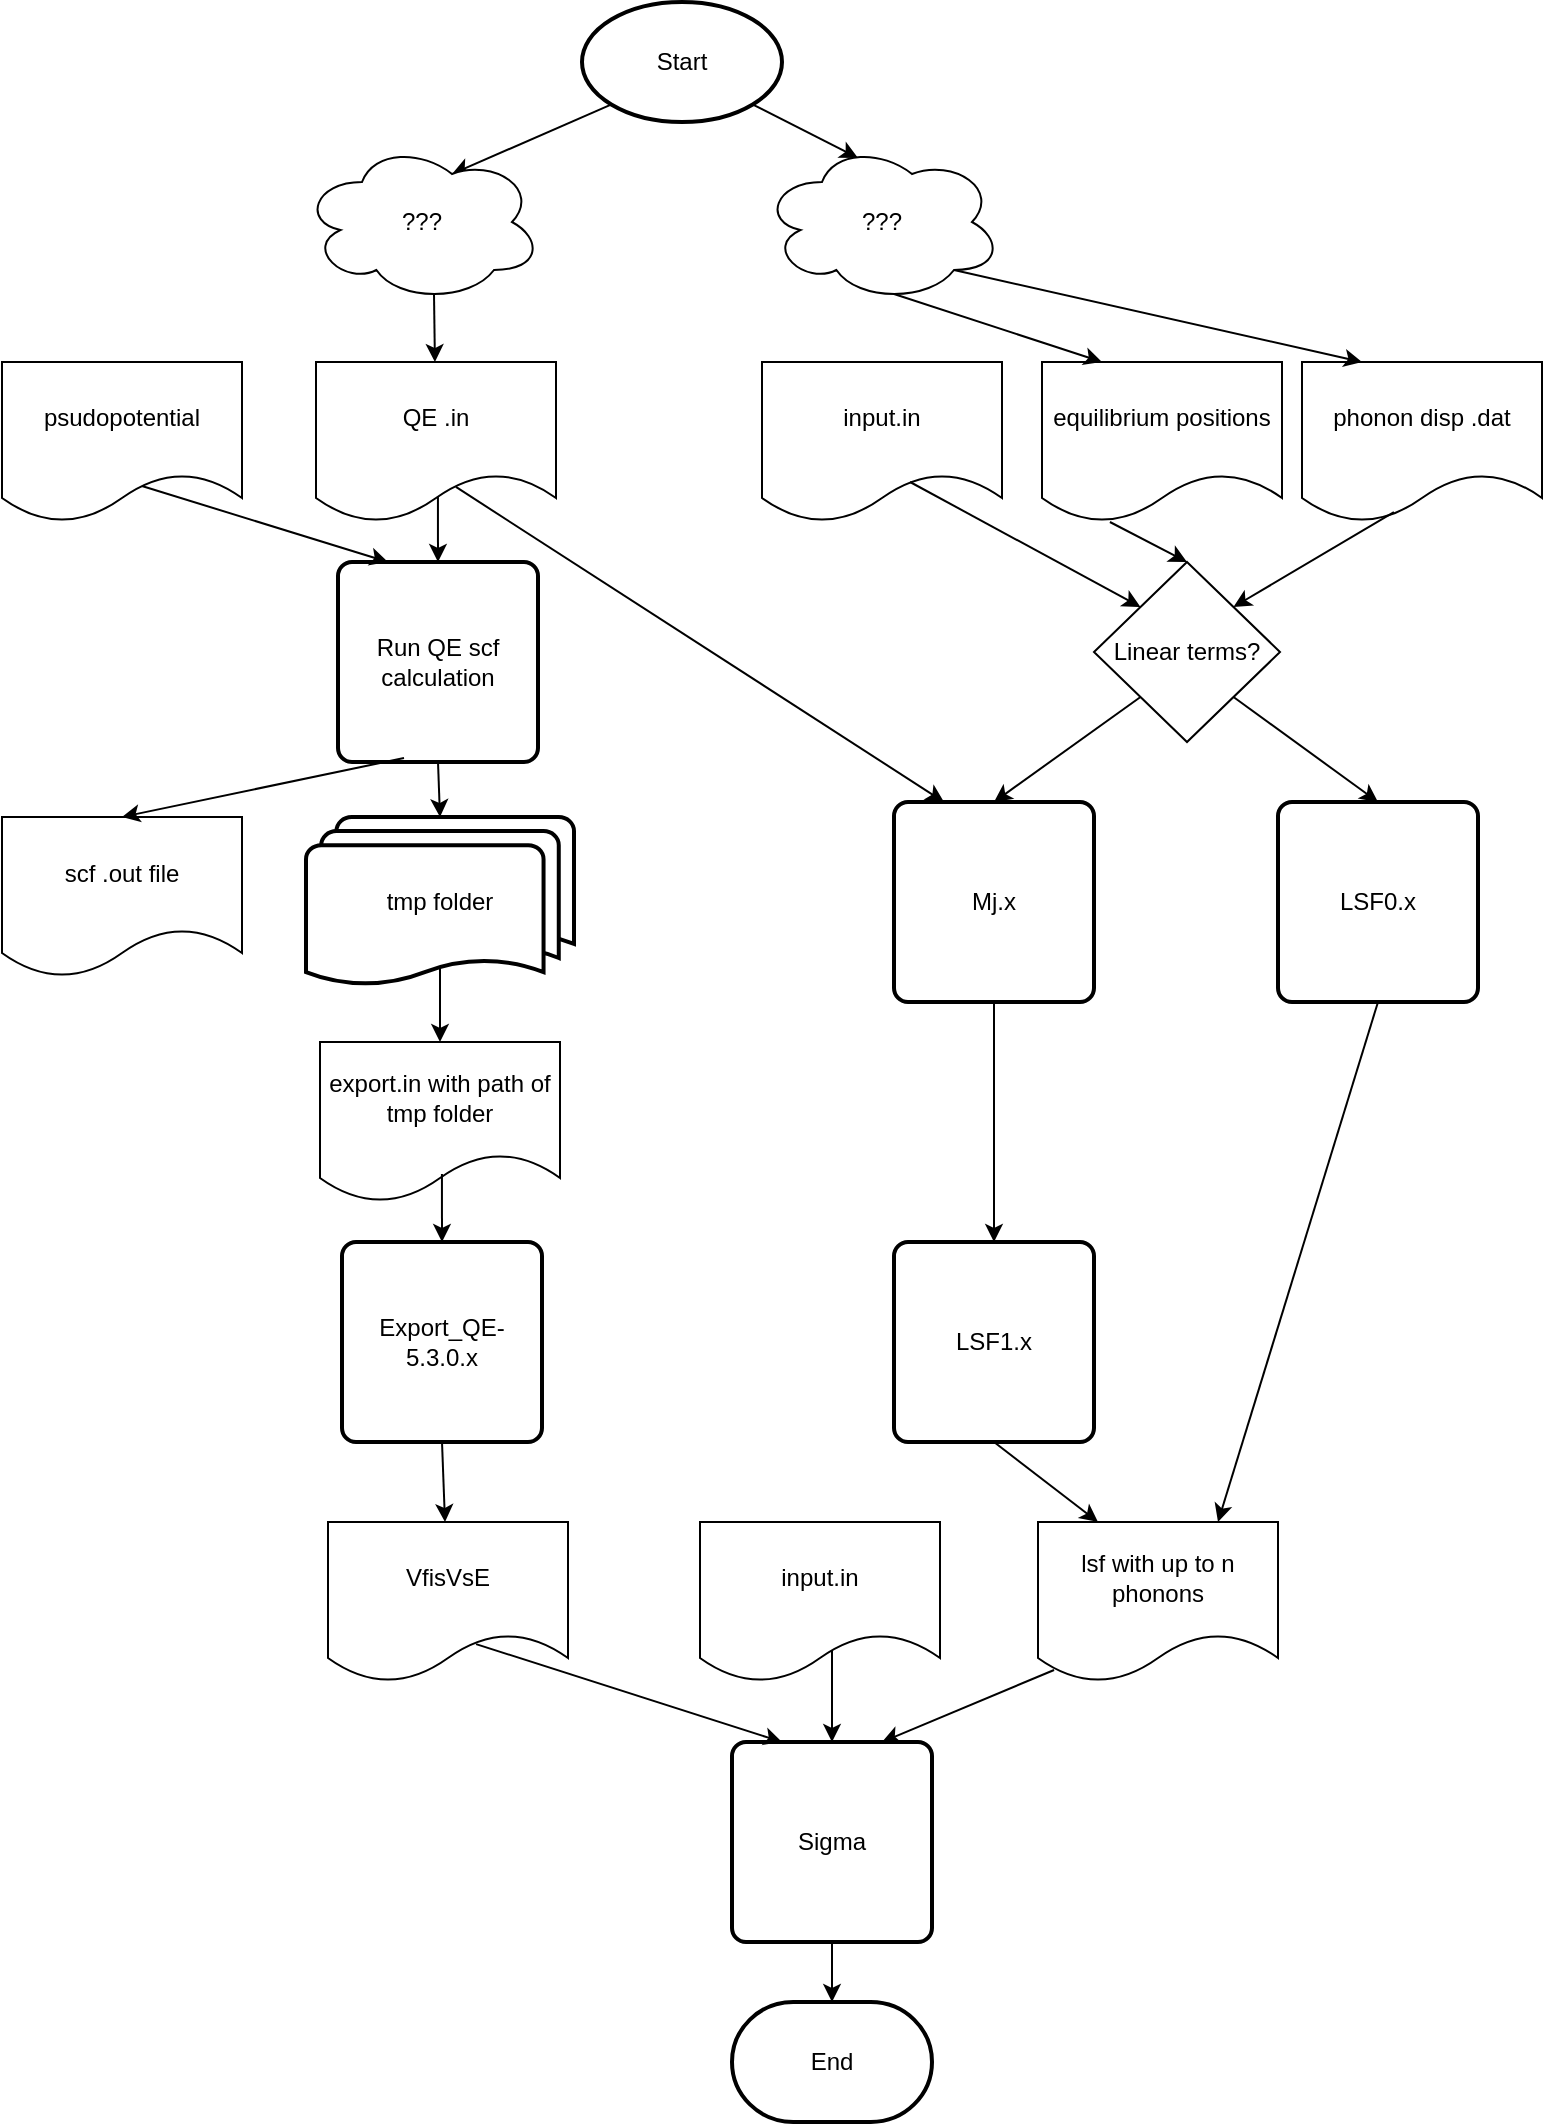 <mxfile version="10.7.8" type="device"><diagram id="pbz85qpjNIBQbs08YSDV" name="Page-1"><mxGraphModel dx="1010" dy="555" grid="1" gridSize="10" guides="1" tooltips="1" connect="1" arrows="1" fold="1" page="1" pageScale="1" pageWidth="850" pageHeight="1100" math="0" shadow="0"><root><mxCell id="0"/><mxCell id="1" parent="0"/><mxCell id="KIt-ZWIIWk0KExdo-3a5-2" value="Start" style="strokeWidth=2;html=1;shape=mxgraph.flowchart.start_1;whiteSpace=wrap;" vertex="1" parent="1"><mxGeometry x="350" y="20" width="100" height="60" as="geometry"/></mxCell><mxCell id="KIt-ZWIIWk0KExdo-3a5-4" value="Run QE scf calculation" style="rounded=1;whiteSpace=wrap;html=1;absoluteArcSize=1;arcSize=14;strokeWidth=2;" vertex="1" parent="1"><mxGeometry x="228" y="300" width="100" height="100" as="geometry"/></mxCell><mxCell id="KIt-ZWIIWk0KExdo-3a5-6" value="" style="endArrow=classic;html=1;exitX=0.145;exitY=0.855;exitDx=0;exitDy=0;exitPerimeter=0;entryX=0.625;entryY=0.2;entryDx=0;entryDy=0;entryPerimeter=0;" edge="1" parent="1" source="KIt-ZWIIWk0KExdo-3a5-2" target="KIt-ZWIIWk0KExdo-3a5-29"><mxGeometry width="50" height="50" relative="1" as="geometry"><mxPoint x="340" y="450" as="sourcePoint"/><mxPoint x="300" y="157" as="targetPoint"/></mxGeometry></mxCell><mxCell id="KIt-ZWIIWk0KExdo-3a5-9" value="scf .out file" style="shape=document;whiteSpace=wrap;html=1;boundedLbl=1;" vertex="1" parent="1"><mxGeometry x="60" y="427.5" width="120" height="80" as="geometry"/></mxCell><mxCell id="KIt-ZWIIWk0KExdo-3a5-11" value="" style="endArrow=classic;html=1;exitX=0.5;exitY=1;exitDx=0;exitDy=0;entryX=0.5;entryY=0;entryDx=0;entryDy=0;entryPerimeter=0;" edge="1" parent="1" source="KIt-ZWIIWk0KExdo-3a5-4" target="KIt-ZWIIWk0KExdo-3a5-13"><mxGeometry width="50" height="50" relative="1" as="geometry"><mxPoint x="170" y="600" as="sourcePoint"/><mxPoint x="410" y="440" as="targetPoint"/></mxGeometry></mxCell><mxCell id="KIt-ZWIIWk0KExdo-3a5-13" value="&lt;div&gt;tmp folder&lt;br&gt;&lt;/div&gt;" style="strokeWidth=2;html=1;shape=mxgraph.flowchart.multi-document;whiteSpace=wrap;" vertex="1" parent="1"><mxGeometry x="212" y="427.5" width="134" height="85" as="geometry"/></mxCell><mxCell id="KIt-ZWIIWk0KExdo-3a5-14" value="" style="endArrow=classic;html=1;entryX=0.5;entryY=0;entryDx=0;entryDy=0;exitX=0.33;exitY=0.98;exitDx=0;exitDy=0;exitPerimeter=0;" edge="1" parent="1" source="KIt-ZWIIWk0KExdo-3a5-4" target="KIt-ZWIIWk0KExdo-3a5-9"><mxGeometry width="50" height="50" relative="1" as="geometry"><mxPoint x="310" y="400" as="sourcePoint"/><mxPoint x="200" y="320" as="targetPoint"/></mxGeometry></mxCell><mxCell id="KIt-ZWIIWk0KExdo-3a5-15" value="export.in with path of tmp folder" style="shape=document;whiteSpace=wrap;html=1;boundedLbl=1;" vertex="1" parent="1"><mxGeometry x="219" y="540" width="120" height="80" as="geometry"/></mxCell><mxCell id="KIt-ZWIIWk0KExdo-3a5-16" value="" style="endArrow=classic;html=1;exitX=0.5;exitY=0.88;exitDx=0;exitDy=0;exitPerimeter=0;entryX=0.5;entryY=0;entryDx=0;entryDy=0;" edge="1" parent="1" source="KIt-ZWIIWk0KExdo-3a5-13" target="KIt-ZWIIWk0KExdo-3a5-15"><mxGeometry width="50" height="50" relative="1" as="geometry"><mxPoint x="360" y="550" as="sourcePoint"/><mxPoint x="250" y="590" as="targetPoint"/></mxGeometry></mxCell><mxCell id="KIt-ZWIIWk0KExdo-3a5-17" value="Export_QE-5.3.0.x" style="rounded=1;whiteSpace=wrap;html=1;absoluteArcSize=1;arcSize=14;strokeWidth=2;" vertex="1" parent="1"><mxGeometry x="230" y="640" width="100" height="100" as="geometry"/></mxCell><mxCell id="KIt-ZWIIWk0KExdo-3a5-24" value="???" style="ellipse;shape=cloud;whiteSpace=wrap;html=1;" vertex="1" parent="1"><mxGeometry x="440" y="90" width="120" height="80" as="geometry"/></mxCell><mxCell id="KIt-ZWIIWk0KExdo-3a5-29" value="???" style="ellipse;shape=cloud;whiteSpace=wrap;html=1;" vertex="1" parent="1"><mxGeometry x="210" y="90" width="120" height="80" as="geometry"/></mxCell><mxCell id="KIt-ZWIIWk0KExdo-3a5-30" value="&lt;div&gt;QE .in&lt;/div&gt;" style="shape=document;whiteSpace=wrap;html=1;boundedLbl=1;" vertex="1" parent="1"><mxGeometry x="217" y="200" width="120" height="80" as="geometry"/></mxCell><mxCell id="KIt-ZWIIWk0KExdo-3a5-31" value="psudopotential" style="shape=document;whiteSpace=wrap;html=1;boundedLbl=1;" vertex="1" parent="1"><mxGeometry x="60" y="200" width="120" height="80" as="geometry"/></mxCell><mxCell id="KIt-ZWIIWk0KExdo-3a5-32" value="" style="endArrow=classic;html=1;exitX=0.55;exitY=0.95;exitDx=0;exitDy=0;exitPerimeter=0;" edge="1" parent="1" source="KIt-ZWIIWk0KExdo-3a5-29" target="KIt-ZWIIWk0KExdo-3a5-30"><mxGeometry width="50" height="50" relative="1" as="geometry"><mxPoint x="150" y="270" as="sourcePoint"/><mxPoint x="200" y="220" as="targetPoint"/></mxGeometry></mxCell><mxCell id="KIt-ZWIIWk0KExdo-3a5-33" value="" style="endArrow=classic;html=1;entryX=0.25;entryY=0;entryDx=0;entryDy=0;exitX=0.583;exitY=0.775;exitDx=0;exitDy=0;exitPerimeter=0;" edge="1" parent="1" source="KIt-ZWIIWk0KExdo-3a5-31" target="KIt-ZWIIWk0KExdo-3a5-4"><mxGeometry width="50" height="50" relative="1" as="geometry"><mxPoint x="248" y="350" as="sourcePoint"/><mxPoint x="220" y="420" as="targetPoint"/></mxGeometry></mxCell><mxCell id="KIt-ZWIIWk0KExdo-3a5-34" value="" style="endArrow=classic;html=1;exitX=0.508;exitY=0.844;exitDx=0;exitDy=0;exitPerimeter=0;entryX=0.5;entryY=0;entryDx=0;entryDy=0;" edge="1" parent="1" source="KIt-ZWIIWk0KExdo-3a5-30" target="KIt-ZWIIWk0KExdo-3a5-4"><mxGeometry width="50" height="50" relative="1" as="geometry"><mxPoint x="410" y="470" as="sourcePoint"/><mxPoint x="460" y="420" as="targetPoint"/></mxGeometry></mxCell><mxCell id="KIt-ZWIIWk0KExdo-3a5-35" value="equilibrium positions" style="shape=document;whiteSpace=wrap;html=1;boundedLbl=1;" vertex="1" parent="1"><mxGeometry x="580" y="200" width="120" height="80" as="geometry"/></mxCell><mxCell id="KIt-ZWIIWk0KExdo-3a5-36" value="phonon disp .dat" style="shape=document;whiteSpace=wrap;html=1;boundedLbl=1;" vertex="1" parent="1"><mxGeometry x="710" y="200" width="120" height="80" as="geometry"/></mxCell><mxCell id="KIt-ZWIIWk0KExdo-3a5-37" value="" style="endArrow=classic;html=1;exitX=0.8;exitY=0.8;exitDx=0;exitDy=0;exitPerimeter=0;entryX=0.25;entryY=0;entryDx=0;entryDy=0;" edge="1" parent="1" source="KIt-ZWIIWk0KExdo-3a5-24" target="KIt-ZWIIWk0KExdo-3a5-36"><mxGeometry width="50" height="50" relative="1" as="geometry"><mxPoint x="610" y="220" as="sourcePoint"/><mxPoint x="660" y="170" as="targetPoint"/></mxGeometry></mxCell><mxCell id="KIt-ZWIIWk0KExdo-3a5-38" value="" style="endArrow=classic;html=1;exitX=0.55;exitY=0.95;exitDx=0;exitDy=0;exitPerimeter=0;entryX=0.25;entryY=0;entryDx=0;entryDy=0;" edge="1" parent="1" source="KIt-ZWIIWk0KExdo-3a5-24" target="KIt-ZWIIWk0KExdo-3a5-35"><mxGeometry width="50" height="50" relative="1" as="geometry"><mxPoint x="370" y="260" as="sourcePoint"/><mxPoint x="420" y="210" as="targetPoint"/></mxGeometry></mxCell><mxCell id="KIt-ZWIIWk0KExdo-3a5-39" value="" style="endArrow=classic;html=1;exitX=0.855;exitY=0.855;exitDx=0;exitDy=0;exitPerimeter=0;entryX=0.4;entryY=0.1;entryDx=0;entryDy=0;entryPerimeter=0;" edge="1" parent="1" source="KIt-ZWIIWk0KExdo-3a5-2" target="KIt-ZWIIWk0KExdo-3a5-24"><mxGeometry width="50" height="50" relative="1" as="geometry"><mxPoint x="520" y="130" as="sourcePoint"/><mxPoint x="570" y="80" as="targetPoint"/></mxGeometry></mxCell><mxCell id="KIt-ZWIIWk0KExdo-3a5-40" value="Linear terms?" style="rhombus;whiteSpace=wrap;html=1;" vertex="1" parent="1"><mxGeometry x="606" y="300" width="93" height="90" as="geometry"/></mxCell><mxCell id="KIt-ZWIIWk0KExdo-3a5-41" value="" style="endArrow=classic;html=1;entryX=0.25;entryY=0;entryDx=0;entryDy=0;exitX=0.583;exitY=0.781;exitDx=0;exitDy=0;exitPerimeter=0;" edge="1" parent="1" source="KIt-ZWIIWk0KExdo-3a5-30" target="KIt-ZWIIWk0KExdo-3a5-44"><mxGeometry width="50" height="50" relative="1" as="geometry"><mxPoint x="411" y="350" as="sourcePoint"/><mxPoint x="530" y="460" as="targetPoint"/></mxGeometry></mxCell><mxCell id="KIt-ZWIIWk0KExdo-3a5-42" value="" style="endArrow=classic;html=1;entryX=0.5;entryY=0;entryDx=0;entryDy=0;exitX=0.283;exitY=1;exitDx=0;exitDy=0;exitPerimeter=0;" edge="1" parent="1" source="KIt-ZWIIWk0KExdo-3a5-35" target="KIt-ZWIIWk0KExdo-3a5-40"><mxGeometry width="50" height="50" relative="1" as="geometry"><mxPoint x="582" y="350" as="sourcePoint"/><mxPoint x="800" y="420" as="targetPoint"/></mxGeometry></mxCell><mxCell id="KIt-ZWIIWk0KExdo-3a5-43" value="" style="endArrow=classic;html=1;exitX=0.383;exitY=0.938;exitDx=0;exitDy=0;exitPerimeter=0;entryX=1;entryY=0;entryDx=0;entryDy=0;" edge="1" parent="1" source="KIt-ZWIIWk0KExdo-3a5-36" target="KIt-ZWIIWk0KExdo-3a5-40"><mxGeometry width="50" height="50" relative="1" as="geometry"><mxPoint x="770" y="510" as="sourcePoint"/><mxPoint x="820" y="460" as="targetPoint"/></mxGeometry></mxCell><mxCell id="KIt-ZWIIWk0KExdo-3a5-44" value="Mj.x" style="rounded=1;whiteSpace=wrap;html=1;absoluteArcSize=1;arcSize=14;strokeWidth=2;" vertex="1" parent="1"><mxGeometry x="506" y="420" width="100" height="100" as="geometry"/></mxCell><mxCell id="KIt-ZWIIWk0KExdo-3a5-45" value="LSF0.x" style="rounded=1;whiteSpace=wrap;html=1;absoluteArcSize=1;arcSize=14;strokeWidth=2;" vertex="1" parent="1"><mxGeometry x="698" y="420" width="100" height="100" as="geometry"/></mxCell><mxCell id="KIt-ZWIIWk0KExdo-3a5-46" value="LSF1.x" style="rounded=1;whiteSpace=wrap;html=1;absoluteArcSize=1;arcSize=14;strokeWidth=2;" vertex="1" parent="1"><mxGeometry x="506" y="640" width="100" height="100" as="geometry"/></mxCell><mxCell id="KIt-ZWIIWk0KExdo-3a5-47" value="" style="endArrow=classic;html=1;exitX=0;exitY=1;exitDx=0;exitDy=0;entryX=0.5;entryY=0;entryDx=0;entryDy=0;" edge="1" parent="1" source="KIt-ZWIIWk0KExdo-3a5-40" target="KIt-ZWIIWk0KExdo-3a5-44"><mxGeometry width="50" height="50" relative="1" as="geometry"><mxPoint x="470" y="520" as="sourcePoint"/><mxPoint x="520" y="470" as="targetPoint"/></mxGeometry></mxCell><mxCell id="KIt-ZWIIWk0KExdo-3a5-48" value="" style="endArrow=classic;html=1;exitX=0.5;exitY=1;exitDx=0;exitDy=0;entryX=0.5;entryY=0;entryDx=0;entryDy=0;" edge="1" parent="1" source="KIt-ZWIIWk0KExdo-3a5-44" target="KIt-ZWIIWk0KExdo-3a5-46"><mxGeometry width="50" height="50" relative="1" as="geometry"><mxPoint x="420" y="670" as="sourcePoint"/><mxPoint x="470" y="620" as="targetPoint"/></mxGeometry></mxCell><mxCell id="KIt-ZWIIWk0KExdo-3a5-49" value="" style="endArrow=classic;html=1;exitX=1;exitY=1;exitDx=0;exitDy=0;entryX=0.5;entryY=0;entryDx=0;entryDy=0;" edge="1" parent="1" source="KIt-ZWIIWk0KExdo-3a5-40" target="KIt-ZWIIWk0KExdo-3a5-45"><mxGeometry width="50" height="50" relative="1" as="geometry"><mxPoint x="750" y="510" as="sourcePoint"/><mxPoint x="800" y="460" as="targetPoint"/></mxGeometry></mxCell><mxCell id="KIt-ZWIIWk0KExdo-3a5-50" value="input.in" style="shape=document;whiteSpace=wrap;html=1;boundedLbl=1;" vertex="1" parent="1"><mxGeometry x="440" y="200" width="120" height="80" as="geometry"/></mxCell><mxCell id="KIt-ZWIIWk0KExdo-3a5-51" value="" style="endArrow=classic;html=1;exitX=0.617;exitY=0.75;exitDx=0;exitDy=0;exitPerimeter=0;entryX=0;entryY=0;entryDx=0;entryDy=0;" edge="1" parent="1" source="KIt-ZWIIWk0KExdo-3a5-50" target="KIt-ZWIIWk0KExdo-3a5-40"><mxGeometry width="50" height="50" relative="1" as="geometry"><mxPoint x="430" y="520" as="sourcePoint"/><mxPoint x="480" y="470" as="targetPoint"/></mxGeometry></mxCell><mxCell id="KIt-ZWIIWk0KExdo-3a5-52" value="VfisVsE" style="shape=document;whiteSpace=wrap;html=1;boundedLbl=1;" vertex="1" parent="1"><mxGeometry x="223" y="780" width="120" height="80" as="geometry"/></mxCell><mxCell id="KIt-ZWIIWk0KExdo-3a5-53" value="lsf with up to n phonons" style="shape=document;whiteSpace=wrap;html=1;boundedLbl=1;" vertex="1" parent="1"><mxGeometry x="578" y="780" width="120" height="80" as="geometry"/></mxCell><mxCell id="KIt-ZWIIWk0KExdo-3a5-54" value="" style="endArrow=classic;html=1;exitX=0.5;exitY=1;exitDx=0;exitDy=0;" edge="1" parent="1" source="KIt-ZWIIWk0KExdo-3a5-17" target="KIt-ZWIIWk0KExdo-3a5-52"><mxGeometry width="50" height="50" relative="1" as="geometry"><mxPoint x="410" y="900" as="sourcePoint"/><mxPoint x="460" y="850" as="targetPoint"/></mxGeometry></mxCell><mxCell id="KIt-ZWIIWk0KExdo-3a5-55" value="" style="endArrow=classic;html=1;exitX=0.5;exitY=1;exitDx=0;exitDy=0;entryX=0.25;entryY=0;entryDx=0;entryDy=0;" edge="1" parent="1" source="KIt-ZWIIWk0KExdo-3a5-46" target="KIt-ZWIIWk0KExdo-3a5-53"><mxGeometry width="50" height="50" relative="1" as="geometry"><mxPoint x="640" y="850" as="sourcePoint"/><mxPoint x="690" y="800" as="targetPoint"/></mxGeometry></mxCell><mxCell id="KIt-ZWIIWk0KExdo-3a5-56" value="" style="endArrow=classic;html=1;exitX=0.5;exitY=1;exitDx=0;exitDy=0;entryX=0.75;entryY=0;entryDx=0;entryDy=0;" edge="1" parent="1" source="KIt-ZWIIWk0KExdo-3a5-45" target="KIt-ZWIIWk0KExdo-3a5-53"><mxGeometry width="50" height="50" relative="1" as="geometry"><mxPoint x="710" y="810" as="sourcePoint"/><mxPoint x="760" y="760" as="targetPoint"/></mxGeometry></mxCell><mxCell id="KIt-ZWIIWk0KExdo-3a5-57" value="input.in" style="shape=document;whiteSpace=wrap;html=1;boundedLbl=1;" vertex="1" parent="1"><mxGeometry x="409" y="780" width="120" height="80" as="geometry"/></mxCell><mxCell id="KIt-ZWIIWk0KExdo-3a5-58" value="Sigma" style="rounded=1;whiteSpace=wrap;html=1;absoluteArcSize=1;arcSize=14;strokeWidth=2;" vertex="1" parent="1"><mxGeometry x="425" y="890" width="100" height="100" as="geometry"/></mxCell><mxCell id="KIt-ZWIIWk0KExdo-3a5-59" value="" style="endArrow=classic;html=1;exitX=0.617;exitY=0.763;exitDx=0;exitDy=0;exitPerimeter=0;entryX=0.25;entryY=0;entryDx=0;entryDy=0;" edge="1" parent="1" source="KIt-ZWIIWk0KExdo-3a5-52" target="KIt-ZWIIWk0KExdo-3a5-58"><mxGeometry width="50" height="50" relative="1" as="geometry"><mxPoint x="320" y="1060" as="sourcePoint"/><mxPoint x="370" y="1010" as="targetPoint"/></mxGeometry></mxCell><mxCell id="KIt-ZWIIWk0KExdo-3a5-60" value="" style="endArrow=classic;html=1;exitX=0.55;exitY=0.8;exitDx=0;exitDy=0;exitPerimeter=0;entryX=0.5;entryY=0;entryDx=0;entryDy=0;" edge="1" parent="1" source="KIt-ZWIIWk0KExdo-3a5-57" target="KIt-ZWIIWk0KExdo-3a5-58"><mxGeometry width="50" height="50" relative="1" as="geometry"><mxPoint x="610" y="1070" as="sourcePoint"/><mxPoint x="660" y="1020" as="targetPoint"/></mxGeometry></mxCell><mxCell id="KIt-ZWIIWk0KExdo-3a5-61" value="" style="endArrow=classic;html=1;entryX=0.75;entryY=0;entryDx=0;entryDy=0;exitX=0.067;exitY=0.925;exitDx=0;exitDy=0;exitPerimeter=0;" edge="1" parent="1" source="KIt-ZWIIWk0KExdo-3a5-53" target="KIt-ZWIIWk0KExdo-3a5-58"><mxGeometry width="50" height="50" relative="1" as="geometry"><mxPoint x="587" y="990" as="sourcePoint"/><mxPoint x="690" y="1000" as="targetPoint"/></mxGeometry></mxCell><mxCell id="KIt-ZWIIWk0KExdo-3a5-62" value="" style="endArrow=classic;html=1;exitX=0.508;exitY=0.825;exitDx=0;exitDy=0;exitPerimeter=0;entryX=0.5;entryY=0;entryDx=0;entryDy=0;" edge="1" parent="1" source="KIt-ZWIIWk0KExdo-3a5-15" target="KIt-ZWIIWk0KExdo-3a5-17"><mxGeometry width="50" height="50" relative="1" as="geometry"><mxPoint x="280" y="717" as="sourcePoint"/><mxPoint x="330" y="760" as="targetPoint"/></mxGeometry></mxCell><mxCell id="KIt-ZWIIWk0KExdo-3a5-64" value="End" style="strokeWidth=2;html=1;shape=mxgraph.flowchart.terminator;whiteSpace=wrap;" vertex="1" parent="1"><mxGeometry x="425" y="1020" width="100" height="60" as="geometry"/></mxCell><mxCell id="KIt-ZWIIWk0KExdo-3a5-65" value="" style="endArrow=classic;html=1;exitX=0.5;exitY=1;exitDx=0;exitDy=0;entryX=0.5;entryY=0;entryDx=0;entryDy=0;entryPerimeter=0;" edge="1" parent="1" source="KIt-ZWIIWk0KExdo-3a5-58" target="KIt-ZWIIWk0KExdo-3a5-64"><mxGeometry width="50" height="50" relative="1" as="geometry"><mxPoint x="290" y="1050" as="sourcePoint"/><mxPoint x="340" y="1000" as="targetPoint"/></mxGeometry></mxCell></root></mxGraphModel></diagram></mxfile>